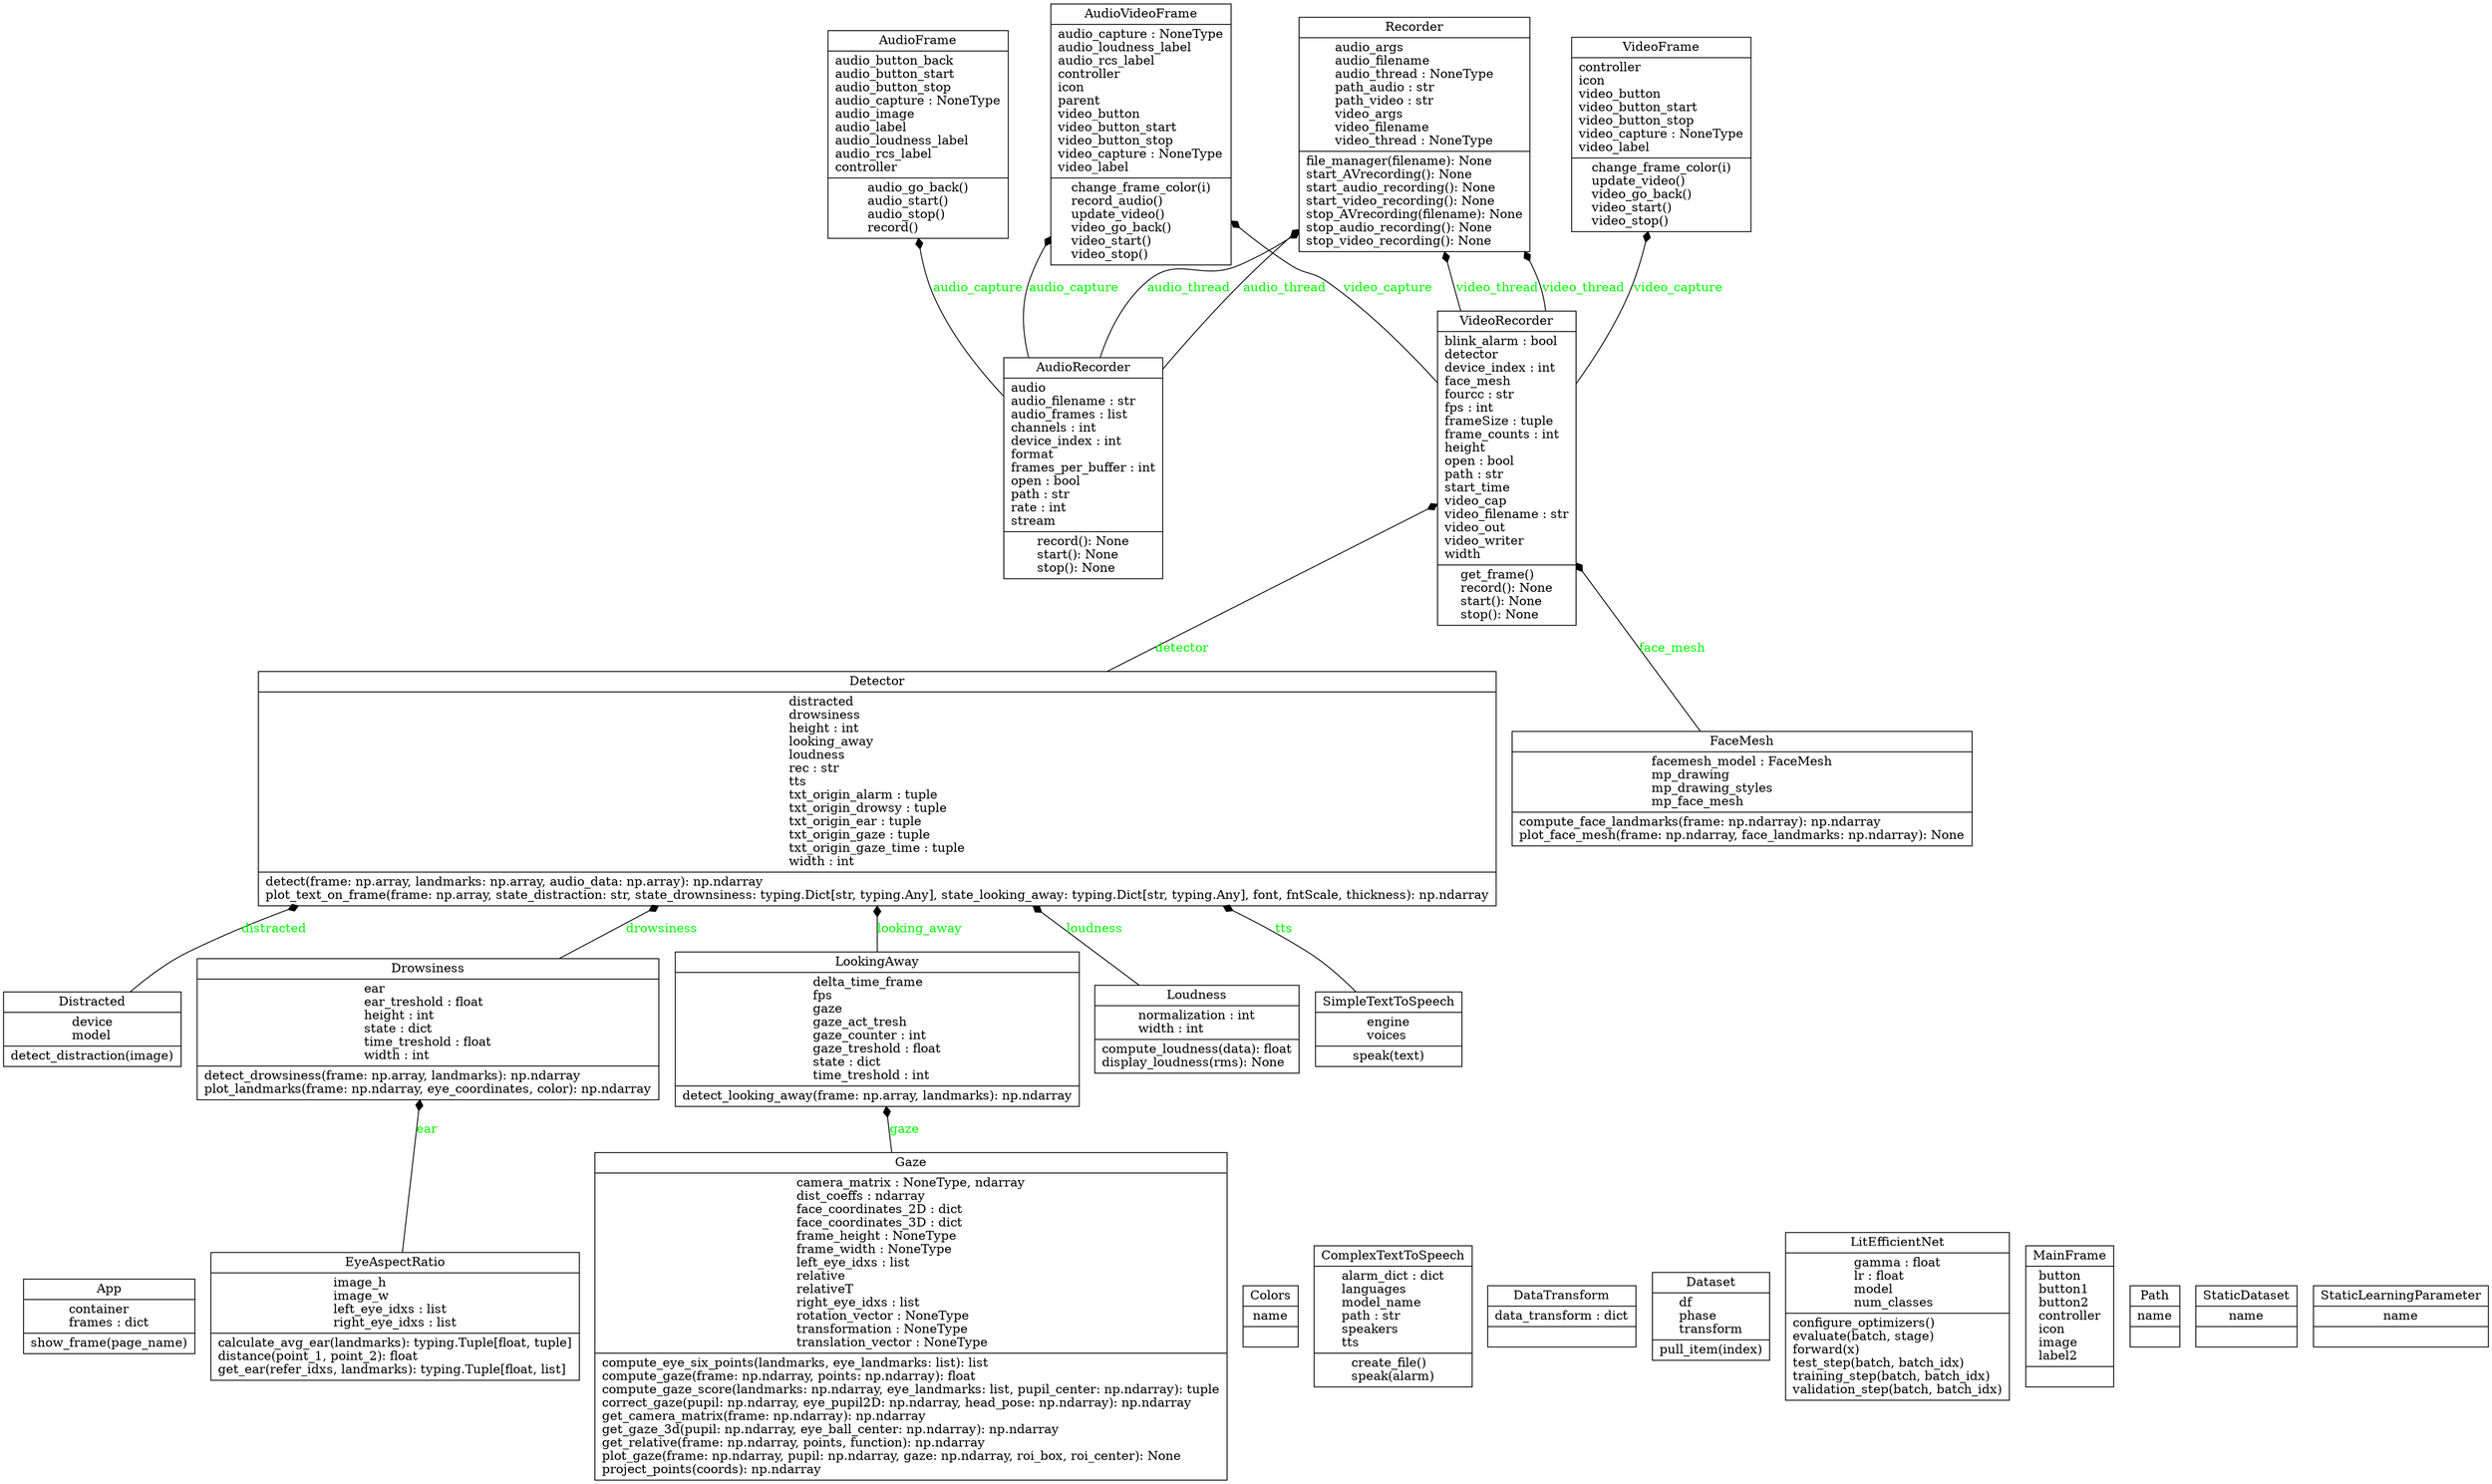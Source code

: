 digraph "classes" {
rankdir=BT
charset="utf-8"
"src.app.gui.controller.App" [color="black", fontcolor="black", label=<{App|container<br ALIGN="LEFT"/>frames : dict<br ALIGN="LEFT"/>|show_frame(page_name)<br ALIGN="LEFT"/>}>, shape="record", style="solid"];
"src.app.gui.audio_frame.AudioFrame" [color="black", fontcolor="black", label=<{AudioFrame|audio_button_back<br ALIGN="LEFT"/>audio_button_start<br ALIGN="LEFT"/>audio_button_stop<br ALIGN="LEFT"/>audio_capture : NoneType<br ALIGN="LEFT"/>audio_image<br ALIGN="LEFT"/>audio_label<br ALIGN="LEFT"/>audio_loudness_label<br ALIGN="LEFT"/>audio_rcs_label<br ALIGN="LEFT"/>controller<br ALIGN="LEFT"/>|audio_go_back()<br ALIGN="LEFT"/>audio_start()<br ALIGN="LEFT"/>audio_stop()<br ALIGN="LEFT"/>record()<br ALIGN="LEFT"/>}>, shape="record", style="solid"];
"src.app.recording.recorder_audio.AudioRecorder" [color="black", fontcolor="black", label=<{AudioRecorder|audio<br ALIGN="LEFT"/>audio_filename : str<br ALIGN="LEFT"/>audio_frames : list<br ALIGN="LEFT"/>channels : int<br ALIGN="LEFT"/>device_index : int<br ALIGN="LEFT"/>format<br ALIGN="LEFT"/>frames_per_buffer : int<br ALIGN="LEFT"/>open : bool<br ALIGN="LEFT"/>path : str<br ALIGN="LEFT"/>rate : int<br ALIGN="LEFT"/>stream<br ALIGN="LEFT"/>|record(): None<br ALIGN="LEFT"/>start(): None<br ALIGN="LEFT"/>stop(): None<br ALIGN="LEFT"/>}>, shape="record", style="solid"];
"src.app.gui.av_frame.AudioVideoFrame" [color="black", fontcolor="black", label=<{AudioVideoFrame|audio_capture : NoneType<br ALIGN="LEFT"/>audio_loudness_label<br ALIGN="LEFT"/>audio_rcs_label<br ALIGN="LEFT"/>controller<br ALIGN="LEFT"/>icon<br ALIGN="LEFT"/>parent<br ALIGN="LEFT"/>video_button<br ALIGN="LEFT"/>video_button_start<br ALIGN="LEFT"/>video_button_stop<br ALIGN="LEFT"/>video_capture : NoneType<br ALIGN="LEFT"/>video_label<br ALIGN="LEFT"/>|change_frame_color(i)<br ALIGN="LEFT"/>record_audio()<br ALIGN="LEFT"/>update_video()<br ALIGN="LEFT"/>video_go_back()<br ALIGN="LEFT"/>video_start()<br ALIGN="LEFT"/>video_stop()<br ALIGN="LEFT"/>}>, shape="record", style="solid"];
"src.app.utils.config.Colors" [color="black", fontcolor="black", label=<{Colors|name<br ALIGN="LEFT"/>|}>, shape="record", style="solid"];
"src.app.utils.tts.ComplexTextToSpeech" [color="black", fontcolor="black", label=<{ComplexTextToSpeech|alarm_dict : dict<br ALIGN="LEFT"/>languages<br ALIGN="LEFT"/>model_name<br ALIGN="LEFT"/>path : str<br ALIGN="LEFT"/>speakers<br ALIGN="LEFT"/>tts<br ALIGN="LEFT"/>|create_file()<br ALIGN="LEFT"/>speak(alarm)<br ALIGN="LEFT"/>}>, shape="record", style="solid"];
"src.train.dataset.DataTransform" [color="black", fontcolor="black", label=<{DataTransform|data_transform : dict<br ALIGN="LEFT"/>|}>, shape="record", style="solid"];
"src.train.dataset.Dataset" [color="black", fontcolor="black", label=<{Dataset|df<br ALIGN="LEFT"/>phase<br ALIGN="LEFT"/>transform<br ALIGN="LEFT"/>|pull_item(index)<br ALIGN="LEFT"/>}>, shape="record", style="solid"];
"src.app.detection.detector.Detector" [color="black", fontcolor="black", label=<{Detector|distracted<br ALIGN="LEFT"/>drowsiness<br ALIGN="LEFT"/>height : int<br ALIGN="LEFT"/>looking_away<br ALIGN="LEFT"/>loudness<br ALIGN="LEFT"/>rec : str<br ALIGN="LEFT"/>tts<br ALIGN="LEFT"/>txt_origin_alarm : tuple<br ALIGN="LEFT"/>txt_origin_drowsy : tuple<br ALIGN="LEFT"/>txt_origin_ear : tuple<br ALIGN="LEFT"/>txt_origin_gaze : tuple<br ALIGN="LEFT"/>txt_origin_gaze_time : tuple<br ALIGN="LEFT"/>width : int<br ALIGN="LEFT"/>|detect(frame: np.array, landmarks: np.array, audio_data: np.array): np.ndarray<br ALIGN="LEFT"/>plot_text_on_frame(frame: np.array, state_distraction: str, state_drownsiness: typing.Dict[str, typing.Any], state_looking_away: typing.Dict[str, typing.Any], font, fntScale, thickness): np.ndarray<br ALIGN="LEFT"/>}>, shape="record", style="solid"];
"src.app.detection.distracted.Distracted" [color="black", fontcolor="black", label=<{Distracted|device<br ALIGN="LEFT"/>model<br ALIGN="LEFT"/>|detect_distraction(image)<br ALIGN="LEFT"/>}>, shape="record", style="solid"];
"src.app.detection.drowsiness.Drowsiness" [color="black", fontcolor="black", label=<{Drowsiness|ear<br ALIGN="LEFT"/>ear_treshold : float<br ALIGN="LEFT"/>height : int<br ALIGN="LEFT"/>state : dict<br ALIGN="LEFT"/>time_treshold : float<br ALIGN="LEFT"/>width : int<br ALIGN="LEFT"/>|detect_drowsiness(frame: np.array, landmarks): np.ndarray<br ALIGN="LEFT"/>plot_landmarks(frame: np.ndarray, eye_coordinates, color): np.ndarray<br ALIGN="LEFT"/>}>, shape="record", style="solid"];
"src.app.utils.ear.EyeAspectRatio" [color="black", fontcolor="black", label=<{EyeAspectRatio|image_h<br ALIGN="LEFT"/>image_w<br ALIGN="LEFT"/>left_eye_idxs : list<br ALIGN="LEFT"/>right_eye_idxs : list<br ALIGN="LEFT"/>|calculate_avg_ear(landmarks): typing.Tuple[float, tuple]<br ALIGN="LEFT"/>distance(point_1, point_2): float<br ALIGN="LEFT"/>get_ear(refer_idxs, landmarks): typing.Tuple[float, list]<br ALIGN="LEFT"/>}>, shape="record", style="solid"];
"src.app.utils.face_mesh.FaceMesh" [color="black", fontcolor="black", label=<{FaceMesh|facemesh_model : FaceMesh<br ALIGN="LEFT"/>mp_drawing<br ALIGN="LEFT"/>mp_drawing_styles<br ALIGN="LEFT"/>mp_face_mesh<br ALIGN="LEFT"/>|compute_face_landmarks(frame: np.ndarray): np.ndarray<br ALIGN="LEFT"/>plot_face_mesh(frame: np.ndarray, face_landmarks: np.ndarray): None<br ALIGN="LEFT"/>}>, shape="record", style="solid"];
"src.app.utils.gaze.Gaze" [color="black", fontcolor="black", label=<{Gaze|camera_matrix : NoneType, ndarray<br ALIGN="LEFT"/>dist_coeffs : ndarray<br ALIGN="LEFT"/>face_coordinates_2D : dict<br ALIGN="LEFT"/>face_coordinates_3D : dict<br ALIGN="LEFT"/>frame_height : NoneType<br ALIGN="LEFT"/>frame_width : NoneType<br ALIGN="LEFT"/>left_eye_idxs : list<br ALIGN="LEFT"/>relative<br ALIGN="LEFT"/>relativeT<br ALIGN="LEFT"/>right_eye_idxs : list<br ALIGN="LEFT"/>rotation_vector : NoneType<br ALIGN="LEFT"/>transformation : NoneType<br ALIGN="LEFT"/>translation_vector : NoneType<br ALIGN="LEFT"/>|compute_eye_six_points(landmarks, eye_landmarks: list): list<br ALIGN="LEFT"/>compute_gaze(frame: np.ndarray, points: np.ndarray): float<br ALIGN="LEFT"/>compute_gaze_score(landmarks: np.ndarray, eye_landmarks: list, pupil_center: np.ndarray): tuple<br ALIGN="LEFT"/>correct_gaze(pupil: np.ndarray, eye_pupil2D: np.ndarray, head_pose: np.ndarray): np.ndarray<br ALIGN="LEFT"/>get_camera_matrix(frame: np.ndarray): np.ndarray<br ALIGN="LEFT"/>get_gaze_3d(pupil: np.ndarray, eye_ball_center: np.ndarray): np.ndarray<br ALIGN="LEFT"/>get_relative(frame: np.ndarray, points, function): np.ndarray<br ALIGN="LEFT"/>plot_gaze(frame: np.ndarray, pupil: np.ndarray, gaze: np.ndarray, roi_box, roi_center): None<br ALIGN="LEFT"/>project_points(coords): np.ndarray<br ALIGN="LEFT"/>}>, shape="record", style="solid"];
"src.train.model.LitEfficientNet" [color="black", fontcolor="black", label=<{LitEfficientNet|gamma : float<br ALIGN="LEFT"/>lr : float<br ALIGN="LEFT"/>model<br ALIGN="LEFT"/>num_classes<br ALIGN="LEFT"/>|configure_optimizers()<br ALIGN="LEFT"/>evaluate(batch, stage)<br ALIGN="LEFT"/>forward(x)<br ALIGN="LEFT"/>test_step(batch, batch_idx)<br ALIGN="LEFT"/>training_step(batch, batch_idx)<br ALIGN="LEFT"/>validation_step(batch, batch_idx)<br ALIGN="LEFT"/>}>, shape="record", style="solid"];
"src.app.detection.looking_away.LookingAway" [color="black", fontcolor="black", label=<{LookingAway|delta_time_frame<br ALIGN="LEFT"/>fps<br ALIGN="LEFT"/>gaze<br ALIGN="LEFT"/>gaze_act_tresh<br ALIGN="LEFT"/>gaze_counter : int<br ALIGN="LEFT"/>gaze_treshold : float<br ALIGN="LEFT"/>state : dict<br ALIGN="LEFT"/>time_treshold : int<br ALIGN="LEFT"/>|detect_looking_away(frame: np.array, landmarks): np.ndarray<br ALIGN="LEFT"/>}>, shape="record", style="solid"];
"src.app.detection.loudness.Loudness" [color="black", fontcolor="black", label=<{Loudness|normalization : int<br ALIGN="LEFT"/>width : int<br ALIGN="LEFT"/>|compute_loudness(data): float<br ALIGN="LEFT"/>display_loudness(rms): None<br ALIGN="LEFT"/>}>, shape="record", style="solid"];
"src.app.gui.main_frame.MainFrame" [color="black", fontcolor="black", label=<{MainFrame|button<br ALIGN="LEFT"/>button1<br ALIGN="LEFT"/>button2<br ALIGN="LEFT"/>controller<br ALIGN="LEFT"/>icon<br ALIGN="LEFT"/>image<br ALIGN="LEFT"/>label2<br ALIGN="LEFT"/>|}>, shape="record", style="solid"];
"src.app.utils.config.Path" [color="black", fontcolor="black", label=<{Path|name<br ALIGN="LEFT"/>|}>, shape="record", style="solid"];
"src.app.recording.recorder.Recorder" [color="black", fontcolor="black", label=<{Recorder|audio_args<br ALIGN="LEFT"/>audio_filename<br ALIGN="LEFT"/>audio_thread : NoneType<br ALIGN="LEFT"/>path_audio : str<br ALIGN="LEFT"/>path_video : str<br ALIGN="LEFT"/>video_args<br ALIGN="LEFT"/>video_filename<br ALIGN="LEFT"/>video_thread : NoneType<br ALIGN="LEFT"/>|file_manager(filename): None<br ALIGN="LEFT"/>start_AVrecording(): None<br ALIGN="LEFT"/>start_audio_recording(): None<br ALIGN="LEFT"/>start_video_recording(): None<br ALIGN="LEFT"/>stop_AVrecording(filename): None<br ALIGN="LEFT"/>stop_audio_recording(): None<br ALIGN="LEFT"/>stop_video_recording(): None<br ALIGN="LEFT"/>}>, shape="record", style="solid"];
"src.app.utils.tts.SimpleTextToSpeech" [color="black", fontcolor="black", label=<{SimpleTextToSpeech|engine<br ALIGN="LEFT"/>voices<br ALIGN="LEFT"/>|speak(text)<br ALIGN="LEFT"/>}>, shape="record", style="solid"];
"src.train.config.StaticDataset" [color="black", fontcolor="black", label=<{StaticDataset|name<br ALIGN="LEFT"/>|}>, shape="record", style="solid"];
"src.train.config.StaticLearningParameter" [color="black", fontcolor="black", label=<{StaticLearningParameter|name<br ALIGN="LEFT"/>|}>, shape="record", style="solid"];
"src.app.gui.video_frame.VideoFrame" [color="black", fontcolor="black", label=<{VideoFrame|controller<br ALIGN="LEFT"/>icon<br ALIGN="LEFT"/>video_button<br ALIGN="LEFT"/>video_button_start<br ALIGN="LEFT"/>video_button_stop<br ALIGN="LEFT"/>video_capture : NoneType<br ALIGN="LEFT"/>video_label<br ALIGN="LEFT"/>|change_frame_color(i)<br ALIGN="LEFT"/>update_video()<br ALIGN="LEFT"/>video_go_back()<br ALIGN="LEFT"/>video_start()<br ALIGN="LEFT"/>video_stop()<br ALIGN="LEFT"/>}>, shape="record", style="solid"];
"src.app.recording.recorder_video.VideoRecorder" [color="black", fontcolor="black", label=<{VideoRecorder|blink_alarm : bool<br ALIGN="LEFT"/>detector<br ALIGN="LEFT"/>device_index : int<br ALIGN="LEFT"/>face_mesh<br ALIGN="LEFT"/>fourcc : str<br ALIGN="LEFT"/>fps : int<br ALIGN="LEFT"/>frameSize : tuple<br ALIGN="LEFT"/>frame_counts : int<br ALIGN="LEFT"/>height<br ALIGN="LEFT"/>open : bool<br ALIGN="LEFT"/>path : str<br ALIGN="LEFT"/>start_time<br ALIGN="LEFT"/>video_cap<br ALIGN="LEFT"/>video_filename : str<br ALIGN="LEFT"/>video_out<br ALIGN="LEFT"/>video_writer<br ALIGN="LEFT"/>width<br ALIGN="LEFT"/>|get_frame()<br ALIGN="LEFT"/>record(): None<br ALIGN="LEFT"/>start(): None<br ALIGN="LEFT"/>stop(): None<br ALIGN="LEFT"/>}>, shape="record", style="solid"];
"src.app.detection.detector.Detector" -> "src.app.recording.recorder_video.VideoRecorder" [arrowhead="diamond", arrowtail="none", fontcolor="green", label="detector", style="solid"];
"src.app.detection.distracted.Distracted" -> "src.app.detection.detector.Detector" [arrowhead="diamond", arrowtail="none", fontcolor="green", label="distracted", style="solid"];
"src.app.detection.drowsiness.Drowsiness" -> "src.app.detection.detector.Detector" [arrowhead="diamond", arrowtail="none", fontcolor="green", label="drowsiness", style="solid"];
"src.app.detection.looking_away.LookingAway" -> "src.app.detection.detector.Detector" [arrowhead="diamond", arrowtail="none", fontcolor="green", label="looking_away", style="solid"];
"src.app.detection.loudness.Loudness" -> "src.app.detection.detector.Detector" [arrowhead="diamond", arrowtail="none", fontcolor="green", label="loudness", style="solid"];
"src.app.recording.recorder_audio.AudioRecorder" -> "src.app.gui.audio_frame.AudioFrame" [arrowhead="diamond", arrowtail="none", fontcolor="green", label="audio_capture", style="solid"];
"src.app.recording.recorder_audio.AudioRecorder" -> "src.app.gui.av_frame.AudioVideoFrame" [arrowhead="diamond", arrowtail="none", fontcolor="green", label="audio_capture", style="solid"];
"src.app.recording.recorder_audio.AudioRecorder" -> "src.app.recording.recorder.Recorder" [arrowhead="diamond", arrowtail="none", fontcolor="green", label="audio_thread", style="solid"];
"src.app.recording.recorder_audio.AudioRecorder" -> "src.app.recording.recorder.Recorder" [arrowhead="diamond", arrowtail="none", fontcolor="green", label="audio_thread", style="solid"];
"src.app.recording.recorder_video.VideoRecorder" -> "src.app.gui.av_frame.AudioVideoFrame" [arrowhead="diamond", arrowtail="none", fontcolor="green", label="video_capture", style="solid"];
"src.app.recording.recorder_video.VideoRecorder" -> "src.app.gui.video_frame.VideoFrame" [arrowhead="diamond", arrowtail="none", fontcolor="green", label="video_capture", style="solid"];
"src.app.recording.recorder_video.VideoRecorder" -> "src.app.recording.recorder.Recorder" [arrowhead="diamond", arrowtail="none", fontcolor="green", label="video_thread", style="solid"];
"src.app.recording.recorder_video.VideoRecorder" -> "src.app.recording.recorder.Recorder" [arrowhead="diamond", arrowtail="none", fontcolor="green", label="video_thread", style="solid"];
"src.app.utils.ear.EyeAspectRatio" -> "src.app.detection.drowsiness.Drowsiness" [arrowhead="diamond", arrowtail="none", fontcolor="green", label="ear", style="solid"];
"src.app.utils.face_mesh.FaceMesh" -> "src.app.recording.recorder_video.VideoRecorder" [arrowhead="diamond", arrowtail="none", fontcolor="green", label="face_mesh", style="solid"];
"src.app.utils.gaze.Gaze" -> "src.app.detection.looking_away.LookingAway" [arrowhead="diamond", arrowtail="none", fontcolor="green", label="gaze", style="solid"];
"src.app.utils.tts.SimpleTextToSpeech" -> "src.app.detection.detector.Detector" [arrowhead="diamond", arrowtail="none", fontcolor="green", label="tts", style="solid"];
}
